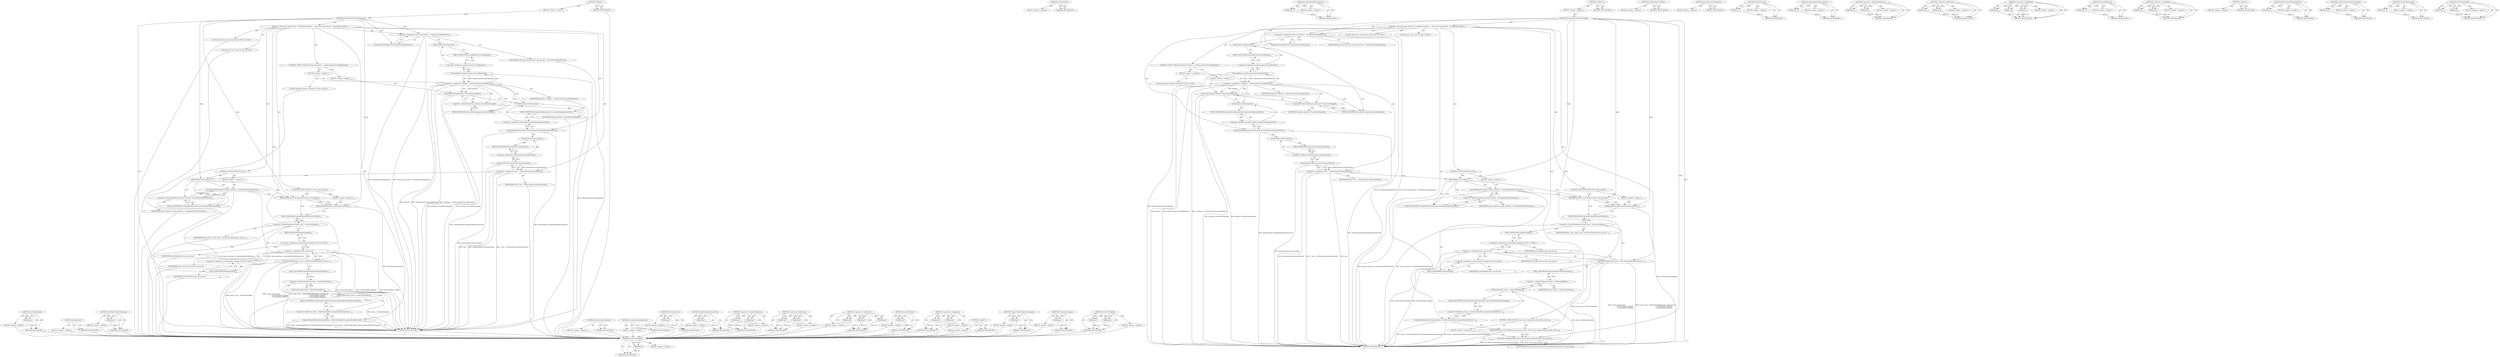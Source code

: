 digraph "SetCaretVisibility" {
vulnerable_154 [label=<(METHOD,GetEventHandler)>];
vulnerable_155 [label=<(PARAM,p1)>];
vulnerable_156 [label=<(BLOCK,&lt;empty&gt;,&lt;empty&gt;)>];
vulnerable_157 [label=<(METHOD_RETURN,ANY)>];
vulnerable_112 [label=<(METHOD,GetDocument)>];
vulnerable_113 [label=<(BLOCK,&lt;empty&gt;,&lt;empty&gt;)>];
vulnerable_114 [label=<(METHOD_RETURN,ANY)>];
vulnerable_132 [label=<(METHOD,InvalidatePaintForSelection)>];
vulnerable_133 [label=<(PARAM,p1)>];
vulnerable_134 [label=<(BLOCK,&lt;empty&gt;,&lt;empty&gt;)>];
vulnerable_135 [label=<(METHOD_RETURN,ANY)>];
vulnerable_6 [label=<(METHOD,&lt;global&gt;)<SUB>1</SUB>>];
vulnerable_7 [label=<(BLOCK,&lt;empty&gt;,&lt;empty&gt;)<SUB>1</SUB>>];
vulnerable_8 [label=<(METHOD,FocusedOrActiveStateChanged)<SUB>1</SUB>>];
vulnerable_9 [label=<(BLOCK,{
  bool active_and_focused = FrameIsFocusedAnd...,{
  bool active_and_focused = FrameIsFocusedAnd...)<SUB>1</SUB>>];
vulnerable_10 [label="<(LOCAL,bool active_and_focused: bool)<SUB>2</SUB>>"];
vulnerable_11 [label=<(&lt;operator&gt;.assignment,active_and_focused = FrameIsFocusedAndActive())<SUB>2</SUB>>];
vulnerable_12 [label=<(IDENTIFIER,active_and_focused,active_and_focused = FrameIsFocusedAndActive())<SUB>2</SUB>>];
vulnerable_13 [label=<(FrameIsFocusedAndActive,FrameIsFocusedAndActive())<SUB>2</SUB>>];
vulnerable_14 [label=<(CONTROL_STRUCTURE,IF,if (Element* element = GetDocument().FocusedElement()))<SUB>4</SUB>>];
vulnerable_15 [label=<(BLOCK,&lt;empty&gt;,&lt;empty&gt;)<SUB>4</SUB>>];
vulnerable_16 [label="<(LOCAL,Element* element: Element*)<SUB>4</SUB>>"];
vulnerable_17 [label=<(&lt;operator&gt;.assignment,* element = GetDocument().FocusedElement())<SUB>4</SUB>>];
vulnerable_18 [label=<(IDENTIFIER,element,* element = GetDocument().FocusedElement())<SUB>4</SUB>>];
vulnerable_19 [label=<(FocusedElement,GetDocument().FocusedElement())<SUB>4</SUB>>];
vulnerable_20 [label=<(&lt;operator&gt;.fieldAccess,GetDocument().FocusedElement)<SUB>4</SUB>>];
vulnerable_21 [label=<(GetDocument,GetDocument())<SUB>4</SUB>>];
vulnerable_22 [label=<(FIELD_IDENTIFIER,FocusedElement,FocusedElement)<SUB>4</SUB>>];
vulnerable_23 [label=<(BLOCK,&lt;empty&gt;,&lt;empty&gt;)<SUB>5</SUB>>];
vulnerable_24 [label=<(FocusStateChanged,element-&gt;FocusStateChanged())<SUB>5</SUB>>];
vulnerable_25 [label=<(&lt;operator&gt;.indirectFieldAccess,element-&gt;FocusStateChanged)<SUB>5</SUB>>];
vulnerable_26 [label=<(IDENTIFIER,element,element-&gt;FocusStateChanged())<SUB>5</SUB>>];
vulnerable_27 [label=<(FIELD_IDENTIFIER,FocusStateChanged,FocusStateChanged)<SUB>5</SUB>>];
vulnerable_28 [label=<(UpdateStyleAndLayoutTree,GetDocument().UpdateStyleAndLayoutTree())<SUB>7</SUB>>];
vulnerable_29 [label=<(&lt;operator&gt;.fieldAccess,GetDocument().UpdateStyleAndLayoutTree)<SUB>7</SUB>>];
vulnerable_30 [label=<(GetDocument,GetDocument())<SUB>7</SUB>>];
vulnerable_31 [label=<(FIELD_IDENTIFIER,UpdateStyleAndLayoutTree,UpdateStyleAndLayoutTree)<SUB>7</SUB>>];
vulnerable_32 [label="<(LOCAL,auto* view: auto*)<SUB>9</SUB>>"];
vulnerable_33 [label=<(&lt;operator&gt;.assignment,* view = GetDocument().GetLayoutView())<SUB>9</SUB>>];
vulnerable_34 [label=<(IDENTIFIER,view,* view = GetDocument().GetLayoutView())<SUB>9</SUB>>];
vulnerable_35 [label=<(GetLayoutView,GetDocument().GetLayoutView())<SUB>9</SUB>>];
vulnerable_36 [label=<(&lt;operator&gt;.fieldAccess,GetDocument().GetLayoutView)<SUB>9</SUB>>];
vulnerable_37 [label=<(GetDocument,GetDocument())<SUB>9</SUB>>];
vulnerable_38 [label=<(FIELD_IDENTIFIER,GetLayoutView,GetLayoutView)<SUB>9</SUB>>];
vulnerable_39 [label=<(CONTROL_STRUCTURE,IF,if (view))<SUB>10</SUB>>];
vulnerable_40 [label=<(IDENTIFIER,view,if (view))<SUB>10</SUB>>];
vulnerable_41 [label=<(BLOCK,&lt;empty&gt;,&lt;empty&gt;)<SUB>11</SUB>>];
vulnerable_42 [label=<(InvalidatePaintForSelection,layout_selection_-&gt;InvalidatePaintForSelection())<SUB>11</SUB>>];
vulnerable_43 [label=<(&lt;operator&gt;.indirectFieldAccess,layout_selection_-&gt;InvalidatePaintForSelection)<SUB>11</SUB>>];
vulnerable_44 [label=<(IDENTIFIER,layout_selection_,layout_selection_-&gt;InvalidatePaintForSelection())<SUB>11</SUB>>];
vulnerable_45 [label=<(FIELD_IDENTIFIER,InvalidatePaintForSelection,InvalidatePaintForSelection)<SUB>11</SUB>>];
vulnerable_46 [label=<(CONTROL_STRUCTURE,IF,if (active_and_focused))<SUB>13</SUB>>];
vulnerable_47 [label=<(IDENTIFIER,active_and_focused,if (active_and_focused))<SUB>13</SUB>>];
vulnerable_48 [label=<(BLOCK,&lt;empty&gt;,&lt;empty&gt;)<SUB>14</SUB>>];
vulnerable_49 [label=<(SetSelectionFromNone,SetSelectionFromNone())<SUB>14</SUB>>];
vulnerable_50 [label=<(SetCaretVisibility,frame_caret_-&gt;SetCaretVisibility(active_and_foc...)<SUB>15</SUB>>];
vulnerable_51 [label=<(&lt;operator&gt;.indirectFieldAccess,frame_caret_-&gt;SetCaretVisibility)<SUB>15</SUB>>];
vulnerable_52 [label=<(IDENTIFIER,frame_caret_,frame_caret_-&gt;SetCaretVisibility(active_and_foc...)<SUB>15</SUB>>];
vulnerable_53 [label=<(FIELD_IDENTIFIER,SetCaretVisibility,SetCaretVisibility)<SUB>15</SUB>>];
vulnerable_54 [label=<(&lt;operator&gt;.conditional,active_and_focused
                            ...)<SUB>15</SUB>>];
vulnerable_55 [label=<(IDENTIFIER,active_and_focused,active_and_focused
                            ...)<SUB>15</SUB>>];
vulnerable_56 [label="<(&lt;operator&gt;.fieldAccess,CaretVisibility::kVisible)<SUB>16</SUB>>"];
vulnerable_57 [label=<(IDENTIFIER,CaretVisibility,active_and_focused
                            ...)<SUB>16</SUB>>];
vulnerable_58 [label=<(FIELD_IDENTIFIER,kVisible,kVisible)<SUB>16</SUB>>];
vulnerable_59 [label="<(&lt;operator&gt;.fieldAccess,CaretVisibility::kHidden)<SUB>17</SUB>>"];
vulnerable_60 [label=<(IDENTIFIER,CaretVisibility,active_and_focused
                            ...)<SUB>17</SUB>>];
vulnerable_61 [label=<(FIELD_IDENTIFIER,kHidden,kHidden)<SUB>17</SUB>>];
vulnerable_62 [label=<(CapsLockStateMayHaveChanged,frame_-&gt;GetEventHandler().CapsLockStateMayHaveC...)<SUB>19</SUB>>];
vulnerable_63 [label=<(&lt;operator&gt;.fieldAccess,frame_-&gt;GetEventHandler().CapsLockStateMayHaveC...)<SUB>19</SUB>>];
vulnerable_64 [label=<(GetEventHandler,frame_-&gt;GetEventHandler())<SUB>19</SUB>>];
vulnerable_65 [label=<(&lt;operator&gt;.indirectFieldAccess,frame_-&gt;GetEventHandler)<SUB>19</SUB>>];
vulnerable_66 [label=<(IDENTIFIER,frame_,frame_-&gt;GetEventHandler())<SUB>19</SUB>>];
vulnerable_67 [label=<(FIELD_IDENTIFIER,GetEventHandler,GetEventHandler)<SUB>19</SUB>>];
vulnerable_68 [label=<(FIELD_IDENTIFIER,CapsLockStateMayHaveChanged,CapsLockStateMayHaveChanged)<SUB>19</SUB>>];
vulnerable_69 [label=<(CONTROL_STRUCTURE,IF,if (use_secure_keyboard_entry_when_active_))<SUB>20</SUB>>];
vulnerable_70 [label=<(IDENTIFIER,use_secure_keyboard_entry_when_active_,if (use_secure_keyboard_entry_when_active_))<SUB>20</SUB>>];
vulnerable_71 [label=<(BLOCK,&lt;empty&gt;,&lt;empty&gt;)<SUB>21</SUB>>];
vulnerable_72 [label=<(SetUseSecureKeyboardEntry,SetUseSecureKeyboardEntry(active_and_focused))<SUB>21</SUB>>];
vulnerable_73 [label=<(IDENTIFIER,active_and_focused,SetUseSecureKeyboardEntry(active_and_focused))<SUB>21</SUB>>];
vulnerable_74 [label=<(METHOD_RETURN,void)<SUB>1</SUB>>];
vulnerable_76 [label=<(METHOD_RETURN,ANY)<SUB>1</SUB>>];
vulnerable_136 [label=<(METHOD,SetSelectionFromNone)>];
vulnerable_137 [label=<(BLOCK,&lt;empty&gt;,&lt;empty&gt;)>];
vulnerable_138 [label=<(METHOD_RETURN,ANY)>];
vulnerable_100 [label=<(METHOD,FrameIsFocusedAndActive)>];
vulnerable_101 [label=<(BLOCK,&lt;empty&gt;,&lt;empty&gt;)>];
vulnerable_102 [label=<(METHOD_RETURN,ANY)>];
vulnerable_128 [label=<(METHOD,GetLayoutView)>];
vulnerable_129 [label=<(PARAM,p1)>];
vulnerable_130 [label=<(BLOCK,&lt;empty&gt;,&lt;empty&gt;)>];
vulnerable_131 [label=<(METHOD_RETURN,ANY)>];
vulnerable_124 [label=<(METHOD,UpdateStyleAndLayoutTree)>];
vulnerable_125 [label=<(PARAM,p1)>];
vulnerable_126 [label=<(BLOCK,&lt;empty&gt;,&lt;empty&gt;)>];
vulnerable_127 [label=<(METHOD_RETURN,ANY)>];
vulnerable_119 [label=<(METHOD,&lt;operator&gt;.indirectFieldAccess)>];
vulnerable_120 [label=<(PARAM,p1)>];
vulnerable_121 [label=<(PARAM,p2)>];
vulnerable_122 [label=<(BLOCK,&lt;empty&gt;,&lt;empty&gt;)>];
vulnerable_123 [label=<(METHOD_RETURN,ANY)>];
vulnerable_107 [label=<(METHOD,&lt;operator&gt;.fieldAccess)>];
vulnerable_108 [label=<(PARAM,p1)>];
vulnerable_109 [label=<(PARAM,p2)>];
vulnerable_110 [label=<(BLOCK,&lt;empty&gt;,&lt;empty&gt;)>];
vulnerable_111 [label=<(METHOD_RETURN,ANY)>];
vulnerable_144 [label=<(METHOD,&lt;operator&gt;.conditional)>];
vulnerable_145 [label=<(PARAM,p1)>];
vulnerable_146 [label=<(PARAM,p2)>];
vulnerable_147 [label=<(PARAM,p3)>];
vulnerable_148 [label=<(BLOCK,&lt;empty&gt;,&lt;empty&gt;)>];
vulnerable_149 [label=<(METHOD_RETURN,ANY)>];
vulnerable_103 [label=<(METHOD,FocusedElement)>];
vulnerable_104 [label=<(PARAM,p1)>];
vulnerable_105 [label=<(BLOCK,&lt;empty&gt;,&lt;empty&gt;)>];
vulnerable_106 [label=<(METHOD_RETURN,ANY)>];
vulnerable_95 [label=<(METHOD,&lt;operator&gt;.assignment)>];
vulnerable_96 [label=<(PARAM,p1)>];
vulnerable_97 [label=<(PARAM,p2)>];
vulnerable_98 [label=<(BLOCK,&lt;empty&gt;,&lt;empty&gt;)>];
vulnerable_99 [label=<(METHOD_RETURN,ANY)>];
vulnerable_89 [label=<(METHOD,&lt;global&gt;)<SUB>1</SUB>>];
vulnerable_90 [label=<(BLOCK,&lt;empty&gt;,&lt;empty&gt;)>];
vulnerable_91 [label=<(METHOD_RETURN,ANY)>];
vulnerable_158 [label=<(METHOD,SetUseSecureKeyboardEntry)>];
vulnerable_159 [label=<(PARAM,p1)>];
vulnerable_160 [label=<(BLOCK,&lt;empty&gt;,&lt;empty&gt;)>];
vulnerable_161 [label=<(METHOD_RETURN,ANY)>];
vulnerable_150 [label=<(METHOD,CapsLockStateMayHaveChanged)>];
vulnerable_151 [label=<(PARAM,p1)>];
vulnerable_152 [label=<(BLOCK,&lt;empty&gt;,&lt;empty&gt;)>];
vulnerable_153 [label=<(METHOD_RETURN,ANY)>];
vulnerable_115 [label=<(METHOD,FocusStateChanged)>];
vulnerable_116 [label=<(PARAM,p1)>];
vulnerable_117 [label=<(BLOCK,&lt;empty&gt;,&lt;empty&gt;)>];
vulnerable_118 [label=<(METHOD_RETURN,ANY)>];
vulnerable_139 [label=<(METHOD,SetCaretVisibility)>];
vulnerable_140 [label=<(PARAM,p1)>];
vulnerable_141 [label=<(PARAM,p2)>];
vulnerable_142 [label=<(BLOCK,&lt;empty&gt;,&lt;empty&gt;)>];
vulnerable_143 [label=<(METHOD_RETURN,ANY)>];
fixed_149 [label=<(METHOD,GetEventHandler)>];
fixed_150 [label=<(PARAM,p1)>];
fixed_151 [label=<(BLOCK,&lt;empty&gt;,&lt;empty&gt;)>];
fixed_152 [label=<(METHOD_RETURN,ANY)>];
fixed_107 [label=<(METHOD,GetDocument)>];
fixed_108 [label=<(BLOCK,&lt;empty&gt;,&lt;empty&gt;)>];
fixed_109 [label=<(METHOD_RETURN,ANY)>];
fixed_127 [label=<(METHOD,InvalidatePaintForSelection)>];
fixed_128 [label=<(PARAM,p1)>];
fixed_129 [label=<(BLOCK,&lt;empty&gt;,&lt;empty&gt;)>];
fixed_130 [label=<(METHOD_RETURN,ANY)>];
fixed_6 [label=<(METHOD,&lt;global&gt;)<SUB>1</SUB>>];
fixed_7 [label=<(BLOCK,&lt;empty&gt;,&lt;empty&gt;)<SUB>1</SUB>>];
fixed_8 [label=<(METHOD,FocusedOrActiveStateChanged)<SUB>1</SUB>>];
fixed_9 [label=<(BLOCK,{
  bool active_and_focused = FrameIsFocusedAnd...,{
  bool active_and_focused = FrameIsFocusedAnd...)<SUB>1</SUB>>];
fixed_10 [label="<(LOCAL,bool active_and_focused: bool)<SUB>2</SUB>>"];
fixed_11 [label=<(&lt;operator&gt;.assignment,active_and_focused = FrameIsFocusedAndActive())<SUB>2</SUB>>];
fixed_12 [label=<(IDENTIFIER,active_and_focused,active_and_focused = FrameIsFocusedAndActive())<SUB>2</SUB>>];
fixed_13 [label=<(FrameIsFocusedAndActive,FrameIsFocusedAndActive())<SUB>2</SUB>>];
fixed_14 [label=<(CONTROL_STRUCTURE,IF,if (Element* element = GetDocument().FocusedElement()))<SUB>4</SUB>>];
fixed_15 [label=<(BLOCK,&lt;empty&gt;,&lt;empty&gt;)<SUB>4</SUB>>];
fixed_16 [label="<(LOCAL,Element* element: Element*)<SUB>4</SUB>>"];
fixed_17 [label=<(&lt;operator&gt;.assignment,* element = GetDocument().FocusedElement())<SUB>4</SUB>>];
fixed_18 [label=<(IDENTIFIER,element,* element = GetDocument().FocusedElement())<SUB>4</SUB>>];
fixed_19 [label=<(FocusedElement,GetDocument().FocusedElement())<SUB>4</SUB>>];
fixed_20 [label=<(&lt;operator&gt;.fieldAccess,GetDocument().FocusedElement)<SUB>4</SUB>>];
fixed_21 [label=<(GetDocument,GetDocument())<SUB>4</SUB>>];
fixed_22 [label=<(FIELD_IDENTIFIER,FocusedElement,FocusedElement)<SUB>4</SUB>>];
fixed_23 [label=<(BLOCK,&lt;empty&gt;,&lt;empty&gt;)<SUB>5</SUB>>];
fixed_24 [label=<(FocusStateChanged,element-&gt;FocusStateChanged())<SUB>5</SUB>>];
fixed_25 [label=<(&lt;operator&gt;.indirectFieldAccess,element-&gt;FocusStateChanged)<SUB>5</SUB>>];
fixed_26 [label=<(IDENTIFIER,element,element-&gt;FocusStateChanged())<SUB>5</SUB>>];
fixed_27 [label=<(FIELD_IDENTIFIER,FocusStateChanged,FocusStateChanged)<SUB>5</SUB>>];
fixed_28 [label=<(UpdateStyleAndLayoutTree,GetDocument().UpdateStyleAndLayoutTree())<SUB>7</SUB>>];
fixed_29 [label=<(&lt;operator&gt;.fieldAccess,GetDocument().UpdateStyleAndLayoutTree)<SUB>7</SUB>>];
fixed_30 [label=<(GetDocument,GetDocument())<SUB>7</SUB>>];
fixed_31 [label=<(FIELD_IDENTIFIER,UpdateStyleAndLayoutTree,UpdateStyleAndLayoutTree)<SUB>7</SUB>>];
fixed_32 [label="<(LOCAL,auto* view: auto*)<SUB>9</SUB>>"];
fixed_33 [label=<(&lt;operator&gt;.assignment,* view = GetDocument().GetLayoutView())<SUB>9</SUB>>];
fixed_34 [label=<(IDENTIFIER,view,* view = GetDocument().GetLayoutView())<SUB>9</SUB>>];
fixed_35 [label=<(GetLayoutView,GetDocument().GetLayoutView())<SUB>9</SUB>>];
fixed_36 [label=<(&lt;operator&gt;.fieldAccess,GetDocument().GetLayoutView)<SUB>9</SUB>>];
fixed_37 [label=<(GetDocument,GetDocument())<SUB>9</SUB>>];
fixed_38 [label=<(FIELD_IDENTIFIER,GetLayoutView,GetLayoutView)<SUB>9</SUB>>];
fixed_39 [label=<(CONTROL_STRUCTURE,IF,if (view))<SUB>10</SUB>>];
fixed_40 [label=<(IDENTIFIER,view,if (view))<SUB>10</SUB>>];
fixed_41 [label=<(BLOCK,&lt;empty&gt;,&lt;empty&gt;)<SUB>11</SUB>>];
fixed_42 [label=<(InvalidatePaintForSelection,layout_selection_-&gt;InvalidatePaintForSelection())<SUB>11</SUB>>];
fixed_43 [label=<(&lt;operator&gt;.indirectFieldAccess,layout_selection_-&gt;InvalidatePaintForSelection)<SUB>11</SUB>>];
fixed_44 [label=<(IDENTIFIER,layout_selection_,layout_selection_-&gt;InvalidatePaintForSelection())<SUB>11</SUB>>];
fixed_45 [label=<(FIELD_IDENTIFIER,InvalidatePaintForSelection,InvalidatePaintForSelection)<SUB>11</SUB>>];
fixed_46 [label=<(CONTROL_STRUCTURE,IF,if (active_and_focused))<SUB>13</SUB>>];
fixed_47 [label=<(IDENTIFIER,active_and_focused,if (active_and_focused))<SUB>13</SUB>>];
fixed_48 [label=<(BLOCK,&lt;empty&gt;,&lt;empty&gt;)<SUB>14</SUB>>];
fixed_49 [label=<(SetSelectionFromNone,SetSelectionFromNone())<SUB>14</SUB>>];
fixed_50 [label=<(SetCaretVisibility,frame_caret_-&gt;SetCaretVisibility(active_and_foc...)<SUB>15</SUB>>];
fixed_51 [label=<(&lt;operator&gt;.indirectFieldAccess,frame_caret_-&gt;SetCaretVisibility)<SUB>15</SUB>>];
fixed_52 [label=<(IDENTIFIER,frame_caret_,frame_caret_-&gt;SetCaretVisibility(active_and_foc...)<SUB>15</SUB>>];
fixed_53 [label=<(FIELD_IDENTIFIER,SetCaretVisibility,SetCaretVisibility)<SUB>15</SUB>>];
fixed_54 [label=<(&lt;operator&gt;.conditional,active_and_focused
                            ...)<SUB>15</SUB>>];
fixed_55 [label=<(IDENTIFIER,active_and_focused,active_and_focused
                            ...)<SUB>15</SUB>>];
fixed_56 [label="<(&lt;operator&gt;.fieldAccess,CaretVisibility::kVisible)<SUB>16</SUB>>"];
fixed_57 [label=<(IDENTIFIER,CaretVisibility,active_and_focused
                            ...)<SUB>16</SUB>>];
fixed_58 [label=<(FIELD_IDENTIFIER,kVisible,kVisible)<SUB>16</SUB>>];
fixed_59 [label="<(&lt;operator&gt;.fieldAccess,CaretVisibility::kHidden)<SUB>17</SUB>>"];
fixed_60 [label=<(IDENTIFIER,CaretVisibility,active_and_focused
                            ...)<SUB>17</SUB>>];
fixed_61 [label=<(FIELD_IDENTIFIER,kHidden,kHidden)<SUB>17</SUB>>];
fixed_62 [label=<(CapsLockStateMayHaveChanged,frame_-&gt;GetEventHandler().CapsLockStateMayHaveC...)<SUB>19</SUB>>];
fixed_63 [label=<(&lt;operator&gt;.fieldAccess,frame_-&gt;GetEventHandler().CapsLockStateMayHaveC...)<SUB>19</SUB>>];
fixed_64 [label=<(GetEventHandler,frame_-&gt;GetEventHandler())<SUB>19</SUB>>];
fixed_65 [label=<(&lt;operator&gt;.indirectFieldAccess,frame_-&gt;GetEventHandler)<SUB>19</SUB>>];
fixed_66 [label=<(IDENTIFIER,frame_,frame_-&gt;GetEventHandler())<SUB>19</SUB>>];
fixed_67 [label=<(FIELD_IDENTIFIER,GetEventHandler,GetEventHandler)<SUB>19</SUB>>];
fixed_68 [label=<(FIELD_IDENTIFIER,CapsLockStateMayHaveChanged,CapsLockStateMayHaveChanged)<SUB>19</SUB>>];
fixed_69 [label=<(METHOD_RETURN,void)<SUB>1</SUB>>];
fixed_71 [label=<(METHOD_RETURN,ANY)<SUB>1</SUB>>];
fixed_131 [label=<(METHOD,SetSelectionFromNone)>];
fixed_132 [label=<(BLOCK,&lt;empty&gt;,&lt;empty&gt;)>];
fixed_133 [label=<(METHOD_RETURN,ANY)>];
fixed_95 [label=<(METHOD,FrameIsFocusedAndActive)>];
fixed_96 [label=<(BLOCK,&lt;empty&gt;,&lt;empty&gt;)>];
fixed_97 [label=<(METHOD_RETURN,ANY)>];
fixed_123 [label=<(METHOD,GetLayoutView)>];
fixed_124 [label=<(PARAM,p1)>];
fixed_125 [label=<(BLOCK,&lt;empty&gt;,&lt;empty&gt;)>];
fixed_126 [label=<(METHOD_RETURN,ANY)>];
fixed_119 [label=<(METHOD,UpdateStyleAndLayoutTree)>];
fixed_120 [label=<(PARAM,p1)>];
fixed_121 [label=<(BLOCK,&lt;empty&gt;,&lt;empty&gt;)>];
fixed_122 [label=<(METHOD_RETURN,ANY)>];
fixed_114 [label=<(METHOD,&lt;operator&gt;.indirectFieldAccess)>];
fixed_115 [label=<(PARAM,p1)>];
fixed_116 [label=<(PARAM,p2)>];
fixed_117 [label=<(BLOCK,&lt;empty&gt;,&lt;empty&gt;)>];
fixed_118 [label=<(METHOD_RETURN,ANY)>];
fixed_102 [label=<(METHOD,&lt;operator&gt;.fieldAccess)>];
fixed_103 [label=<(PARAM,p1)>];
fixed_104 [label=<(PARAM,p2)>];
fixed_105 [label=<(BLOCK,&lt;empty&gt;,&lt;empty&gt;)>];
fixed_106 [label=<(METHOD_RETURN,ANY)>];
fixed_139 [label=<(METHOD,&lt;operator&gt;.conditional)>];
fixed_140 [label=<(PARAM,p1)>];
fixed_141 [label=<(PARAM,p2)>];
fixed_142 [label=<(PARAM,p3)>];
fixed_143 [label=<(BLOCK,&lt;empty&gt;,&lt;empty&gt;)>];
fixed_144 [label=<(METHOD_RETURN,ANY)>];
fixed_98 [label=<(METHOD,FocusedElement)>];
fixed_99 [label=<(PARAM,p1)>];
fixed_100 [label=<(BLOCK,&lt;empty&gt;,&lt;empty&gt;)>];
fixed_101 [label=<(METHOD_RETURN,ANY)>];
fixed_90 [label=<(METHOD,&lt;operator&gt;.assignment)>];
fixed_91 [label=<(PARAM,p1)>];
fixed_92 [label=<(PARAM,p2)>];
fixed_93 [label=<(BLOCK,&lt;empty&gt;,&lt;empty&gt;)>];
fixed_94 [label=<(METHOD_RETURN,ANY)>];
fixed_84 [label=<(METHOD,&lt;global&gt;)<SUB>1</SUB>>];
fixed_85 [label=<(BLOCK,&lt;empty&gt;,&lt;empty&gt;)>];
fixed_86 [label=<(METHOD_RETURN,ANY)>];
fixed_145 [label=<(METHOD,CapsLockStateMayHaveChanged)>];
fixed_146 [label=<(PARAM,p1)>];
fixed_147 [label=<(BLOCK,&lt;empty&gt;,&lt;empty&gt;)>];
fixed_148 [label=<(METHOD_RETURN,ANY)>];
fixed_110 [label=<(METHOD,FocusStateChanged)>];
fixed_111 [label=<(PARAM,p1)>];
fixed_112 [label=<(BLOCK,&lt;empty&gt;,&lt;empty&gt;)>];
fixed_113 [label=<(METHOD_RETURN,ANY)>];
fixed_134 [label=<(METHOD,SetCaretVisibility)>];
fixed_135 [label=<(PARAM,p1)>];
fixed_136 [label=<(PARAM,p2)>];
fixed_137 [label=<(BLOCK,&lt;empty&gt;,&lt;empty&gt;)>];
fixed_138 [label=<(METHOD_RETURN,ANY)>];
vulnerable_154 -> vulnerable_155  [key=0, label="AST: "];
vulnerable_154 -> vulnerable_155  [key=1, label="DDG: "];
vulnerable_154 -> vulnerable_156  [key=0, label="AST: "];
vulnerable_154 -> vulnerable_157  [key=0, label="AST: "];
vulnerable_154 -> vulnerable_157  [key=1, label="CFG: "];
vulnerable_155 -> vulnerable_157  [key=0, label="DDG: p1"];
vulnerable_112 -> vulnerable_113  [key=0, label="AST: "];
vulnerable_112 -> vulnerable_114  [key=0, label="AST: "];
vulnerable_112 -> vulnerable_114  [key=1, label="CFG: "];
vulnerable_132 -> vulnerable_133  [key=0, label="AST: "];
vulnerable_132 -> vulnerable_133  [key=1, label="DDG: "];
vulnerable_132 -> vulnerable_134  [key=0, label="AST: "];
vulnerable_132 -> vulnerable_135  [key=0, label="AST: "];
vulnerable_132 -> vulnerable_135  [key=1, label="CFG: "];
vulnerable_133 -> vulnerable_135  [key=0, label="DDG: p1"];
vulnerable_6 -> vulnerable_7  [key=0, label="AST: "];
vulnerable_6 -> vulnerable_76  [key=0, label="AST: "];
vulnerable_6 -> vulnerable_76  [key=1, label="CFG: "];
vulnerable_7 -> vulnerable_8  [key=0, label="AST: "];
vulnerable_8 -> vulnerable_9  [key=0, label="AST: "];
vulnerable_8 -> vulnerable_74  [key=0, label="AST: "];
vulnerable_8 -> vulnerable_13  [key=0, label="CFG: "];
vulnerable_8 -> vulnerable_11  [key=0, label="DDG: "];
vulnerable_8 -> vulnerable_40  [key=0, label="DDG: "];
vulnerable_8 -> vulnerable_47  [key=0, label="DDG: "];
vulnerable_8 -> vulnerable_70  [key=0, label="DDG: "];
vulnerable_8 -> vulnerable_49  [key=0, label="DDG: "];
vulnerable_8 -> vulnerable_72  [key=0, label="DDG: "];
vulnerable_9 -> vulnerable_10  [key=0, label="AST: "];
vulnerable_9 -> vulnerable_11  [key=0, label="AST: "];
vulnerable_9 -> vulnerable_14  [key=0, label="AST: "];
vulnerable_9 -> vulnerable_28  [key=0, label="AST: "];
vulnerable_9 -> vulnerable_32  [key=0, label="AST: "];
vulnerable_9 -> vulnerable_33  [key=0, label="AST: "];
vulnerable_9 -> vulnerable_39  [key=0, label="AST: "];
vulnerable_9 -> vulnerable_46  [key=0, label="AST: "];
vulnerable_9 -> vulnerable_50  [key=0, label="AST: "];
vulnerable_9 -> vulnerable_62  [key=0, label="AST: "];
vulnerable_9 -> vulnerable_69  [key=0, label="AST: "];
vulnerable_11 -> vulnerable_12  [key=0, label="AST: "];
vulnerable_11 -> vulnerable_13  [key=0, label="AST: "];
vulnerable_11 -> vulnerable_21  [key=0, label="CFG: "];
vulnerable_11 -> vulnerable_74  [key=0, label="DDG: FrameIsFocusedAndActive()"];
vulnerable_11 -> vulnerable_74  [key=1, label="DDG: active_and_focused = FrameIsFocusedAndActive()"];
vulnerable_13 -> vulnerable_11  [key=0, label="CFG: "];
vulnerable_14 -> vulnerable_15  [key=0, label="AST: "];
vulnerable_14 -> vulnerable_23  [key=0, label="AST: "];
vulnerable_15 -> vulnerable_16  [key=0, label="AST: "];
vulnerable_15 -> vulnerable_17  [key=0, label="AST: "];
vulnerable_17 -> vulnerable_18  [key=0, label="AST: "];
vulnerable_17 -> vulnerable_19  [key=0, label="AST: "];
vulnerable_17 -> vulnerable_30  [key=0, label="CFG: "];
vulnerable_17 -> vulnerable_27  [key=0, label="CFG: "];
vulnerable_17 -> vulnerable_27  [key=1, label="CDG: "];
vulnerable_17 -> vulnerable_74  [key=0, label="DDG: element"];
vulnerable_17 -> vulnerable_74  [key=1, label="DDG: GetDocument().FocusedElement()"];
vulnerable_17 -> vulnerable_74  [key=2, label="DDG: * element = GetDocument().FocusedElement()"];
vulnerable_17 -> vulnerable_24  [key=0, label="DDG: element"];
vulnerable_17 -> vulnerable_24  [key=1, label="CDG: "];
vulnerable_17 -> vulnerable_25  [key=0, label="CDG: "];
vulnerable_19 -> vulnerable_20  [key=0, label="AST: "];
vulnerable_19 -> vulnerable_17  [key=0, label="CFG: "];
vulnerable_19 -> vulnerable_17  [key=1, label="DDG: GetDocument().FocusedElement"];
vulnerable_19 -> vulnerable_74  [key=0, label="DDG: GetDocument().FocusedElement"];
vulnerable_20 -> vulnerable_21  [key=0, label="AST: "];
vulnerable_20 -> vulnerable_22  [key=0, label="AST: "];
vulnerable_20 -> vulnerable_19  [key=0, label="CFG: "];
vulnerable_21 -> vulnerable_22  [key=0, label="CFG: "];
vulnerable_22 -> vulnerable_20  [key=0, label="CFG: "];
vulnerable_23 -> vulnerable_24  [key=0, label="AST: "];
vulnerable_24 -> vulnerable_25  [key=0, label="AST: "];
vulnerable_24 -> vulnerable_30  [key=0, label="CFG: "];
vulnerable_24 -> vulnerable_74  [key=0, label="DDG: element-&gt;FocusStateChanged"];
vulnerable_24 -> vulnerable_74  [key=1, label="DDG: element-&gt;FocusStateChanged()"];
vulnerable_25 -> vulnerable_26  [key=0, label="AST: "];
vulnerable_25 -> vulnerable_27  [key=0, label="AST: "];
vulnerable_25 -> vulnerable_24  [key=0, label="CFG: "];
vulnerable_27 -> vulnerable_25  [key=0, label="CFG: "];
vulnerable_28 -> vulnerable_29  [key=0, label="AST: "];
vulnerable_28 -> vulnerable_37  [key=0, label="CFG: "];
vulnerable_28 -> vulnerable_74  [key=0, label="DDG: GetDocument().UpdateStyleAndLayoutTree"];
vulnerable_28 -> vulnerable_74  [key=1, label="DDG: GetDocument().UpdateStyleAndLayoutTree()"];
vulnerable_29 -> vulnerable_30  [key=0, label="AST: "];
vulnerable_29 -> vulnerable_31  [key=0, label="AST: "];
vulnerable_29 -> vulnerable_28  [key=0, label="CFG: "];
vulnerable_30 -> vulnerable_31  [key=0, label="CFG: "];
vulnerable_31 -> vulnerable_29  [key=0, label="CFG: "];
vulnerable_33 -> vulnerable_34  [key=0, label="AST: "];
vulnerable_33 -> vulnerable_35  [key=0, label="AST: "];
vulnerable_33 -> vulnerable_40  [key=0, label="CFG: "];
vulnerable_33 -> vulnerable_74  [key=0, label="DDG: view"];
vulnerable_33 -> vulnerable_74  [key=1, label="DDG: GetDocument().GetLayoutView()"];
vulnerable_33 -> vulnerable_74  [key=2, label="DDG: * view = GetDocument().GetLayoutView()"];
vulnerable_35 -> vulnerable_36  [key=0, label="AST: "];
vulnerable_35 -> vulnerable_33  [key=0, label="CFG: "];
vulnerable_35 -> vulnerable_33  [key=1, label="DDG: GetDocument().GetLayoutView"];
vulnerable_35 -> vulnerable_74  [key=0, label="DDG: GetDocument().GetLayoutView"];
vulnerable_36 -> vulnerable_37  [key=0, label="AST: "];
vulnerable_36 -> vulnerable_38  [key=0, label="AST: "];
vulnerable_36 -> vulnerable_35  [key=0, label="CFG: "];
vulnerable_37 -> vulnerable_38  [key=0, label="CFG: "];
vulnerable_38 -> vulnerable_36  [key=0, label="CFG: "];
vulnerable_39 -> vulnerable_40  [key=0, label="AST: "];
vulnerable_39 -> vulnerable_41  [key=0, label="AST: "];
vulnerable_40 -> vulnerable_47  [key=0, label="CFG: "];
vulnerable_40 -> vulnerable_45  [key=0, label="CFG: "];
vulnerable_40 -> vulnerable_45  [key=1, label="CDG: "];
vulnerable_40 -> vulnerable_42  [key=0, label="CDG: "];
vulnerable_40 -> vulnerable_43  [key=0, label="CDG: "];
vulnerable_41 -> vulnerable_42  [key=0, label="AST: "];
vulnerable_42 -> vulnerable_43  [key=0, label="AST: "];
vulnerable_42 -> vulnerable_47  [key=0, label="CFG: "];
vulnerable_42 -> vulnerable_74  [key=0, label="DDG: layout_selection_-&gt;InvalidatePaintForSelection"];
vulnerable_42 -> vulnerable_74  [key=1, label="DDG: layout_selection_-&gt;InvalidatePaintForSelection()"];
vulnerable_43 -> vulnerable_44  [key=0, label="AST: "];
vulnerable_43 -> vulnerable_45  [key=0, label="AST: "];
vulnerable_43 -> vulnerable_42  [key=0, label="CFG: "];
vulnerable_45 -> vulnerable_43  [key=0, label="CFG: "];
vulnerable_46 -> vulnerable_47  [key=0, label="AST: "];
vulnerable_46 -> vulnerable_48  [key=0, label="AST: "];
vulnerable_47 -> vulnerable_49  [key=0, label="CFG: "];
vulnerable_47 -> vulnerable_49  [key=1, label="CDG: "];
vulnerable_47 -> vulnerable_53  [key=0, label="CFG: "];
vulnerable_48 -> vulnerable_49  [key=0, label="AST: "];
vulnerable_49 -> vulnerable_53  [key=0, label="CFG: "];
vulnerable_49 -> vulnerable_74  [key=0, label="DDG: SetSelectionFromNone()"];
vulnerable_50 -> vulnerable_51  [key=0, label="AST: "];
vulnerable_50 -> vulnerable_54  [key=0, label="AST: "];
vulnerable_50 -> vulnerable_67  [key=0, label="CFG: "];
vulnerable_50 -> vulnerable_74  [key=0, label="DDG: frame_caret_-&gt;SetCaretVisibility"];
vulnerable_50 -> vulnerable_74  [key=1, label="DDG: active_and_focused
                                       ? CaretVisibility::kVisible
                                       : CaretVisibility::kHidden"];
vulnerable_50 -> vulnerable_74  [key=2, label="DDG: frame_caret_-&gt;SetCaretVisibility(active_and_focused
                                       ? CaretVisibility::kVisible
                                       : CaretVisibility::kHidden)"];
vulnerable_51 -> vulnerable_52  [key=0, label="AST: "];
vulnerable_51 -> vulnerable_53  [key=0, label="AST: "];
vulnerable_51 -> vulnerable_58  [key=0, label="CFG: "];
vulnerable_51 -> vulnerable_61  [key=0, label="CFG: "];
vulnerable_53 -> vulnerable_51  [key=0, label="CFG: "];
vulnerable_54 -> vulnerable_55  [key=0, label="AST: "];
vulnerable_54 -> vulnerable_56  [key=0, label="AST: "];
vulnerable_54 -> vulnerable_59  [key=0, label="AST: "];
vulnerable_54 -> vulnerable_50  [key=0, label="CFG: "];
vulnerable_54 -> vulnerable_74  [key=0, label="DDG: CaretVisibility::kHidden"];
vulnerable_54 -> vulnerable_74  [key=1, label="DDG: CaretVisibility::kVisible"];
vulnerable_56 -> vulnerable_57  [key=0, label="AST: "];
vulnerable_56 -> vulnerable_58  [key=0, label="AST: "];
vulnerable_56 -> vulnerable_54  [key=0, label="CFG: "];
vulnerable_58 -> vulnerable_56  [key=0, label="CFG: "];
vulnerable_59 -> vulnerable_60  [key=0, label="AST: "];
vulnerable_59 -> vulnerable_61  [key=0, label="AST: "];
vulnerable_59 -> vulnerable_54  [key=0, label="CFG: "];
vulnerable_61 -> vulnerable_59  [key=0, label="CFG: "];
vulnerable_62 -> vulnerable_63  [key=0, label="AST: "];
vulnerable_62 -> vulnerable_70  [key=0, label="CFG: "];
vulnerable_62 -> vulnerable_74  [key=0, label="DDG: frame_-&gt;GetEventHandler().CapsLockStateMayHaveChanged"];
vulnerable_62 -> vulnerable_74  [key=1, label="DDG: frame_-&gt;GetEventHandler().CapsLockStateMayHaveChanged()"];
vulnerable_63 -> vulnerable_64  [key=0, label="AST: "];
vulnerable_63 -> vulnerable_68  [key=0, label="AST: "];
vulnerable_63 -> vulnerable_62  [key=0, label="CFG: "];
vulnerable_64 -> vulnerable_65  [key=0, label="AST: "];
vulnerable_64 -> vulnerable_68  [key=0, label="CFG: "];
vulnerable_64 -> vulnerable_74  [key=0, label="DDG: frame_-&gt;GetEventHandler"];
vulnerable_65 -> vulnerable_66  [key=0, label="AST: "];
vulnerable_65 -> vulnerable_67  [key=0, label="AST: "];
vulnerable_65 -> vulnerable_64  [key=0, label="CFG: "];
vulnerable_67 -> vulnerable_65  [key=0, label="CFG: "];
vulnerable_68 -> vulnerable_63  [key=0, label="CFG: "];
vulnerable_69 -> vulnerable_70  [key=0, label="AST: "];
vulnerable_69 -> vulnerable_71  [key=0, label="AST: "];
vulnerable_70 -> vulnerable_74  [key=0, label="CFG: "];
vulnerable_70 -> vulnerable_72  [key=0, label="CFG: "];
vulnerable_70 -> vulnerable_72  [key=1, label="CDG: "];
vulnerable_71 -> vulnerable_72  [key=0, label="AST: "];
vulnerable_72 -> vulnerable_73  [key=0, label="AST: "];
vulnerable_72 -> vulnerable_74  [key=0, label="CFG: "];
vulnerable_72 -> vulnerable_74  [key=1, label="DDG: active_and_focused"];
vulnerable_72 -> vulnerable_74  [key=2, label="DDG: SetUseSecureKeyboardEntry(active_and_focused)"];
vulnerable_136 -> vulnerable_137  [key=0, label="AST: "];
vulnerable_136 -> vulnerable_138  [key=0, label="AST: "];
vulnerable_136 -> vulnerable_138  [key=1, label="CFG: "];
vulnerable_100 -> vulnerable_101  [key=0, label="AST: "];
vulnerable_100 -> vulnerable_102  [key=0, label="AST: "];
vulnerable_100 -> vulnerable_102  [key=1, label="CFG: "];
vulnerable_128 -> vulnerable_129  [key=0, label="AST: "];
vulnerable_128 -> vulnerable_129  [key=1, label="DDG: "];
vulnerable_128 -> vulnerable_130  [key=0, label="AST: "];
vulnerable_128 -> vulnerable_131  [key=0, label="AST: "];
vulnerable_128 -> vulnerable_131  [key=1, label="CFG: "];
vulnerable_129 -> vulnerable_131  [key=0, label="DDG: p1"];
vulnerable_124 -> vulnerable_125  [key=0, label="AST: "];
vulnerable_124 -> vulnerable_125  [key=1, label="DDG: "];
vulnerable_124 -> vulnerable_126  [key=0, label="AST: "];
vulnerable_124 -> vulnerable_127  [key=0, label="AST: "];
vulnerable_124 -> vulnerable_127  [key=1, label="CFG: "];
vulnerable_125 -> vulnerable_127  [key=0, label="DDG: p1"];
vulnerable_119 -> vulnerable_120  [key=0, label="AST: "];
vulnerable_119 -> vulnerable_120  [key=1, label="DDG: "];
vulnerable_119 -> vulnerable_122  [key=0, label="AST: "];
vulnerable_119 -> vulnerable_121  [key=0, label="AST: "];
vulnerable_119 -> vulnerable_121  [key=1, label="DDG: "];
vulnerable_119 -> vulnerable_123  [key=0, label="AST: "];
vulnerable_119 -> vulnerable_123  [key=1, label="CFG: "];
vulnerable_120 -> vulnerable_123  [key=0, label="DDG: p1"];
vulnerable_121 -> vulnerable_123  [key=0, label="DDG: p2"];
vulnerable_107 -> vulnerable_108  [key=0, label="AST: "];
vulnerable_107 -> vulnerable_108  [key=1, label="DDG: "];
vulnerable_107 -> vulnerable_110  [key=0, label="AST: "];
vulnerable_107 -> vulnerable_109  [key=0, label="AST: "];
vulnerable_107 -> vulnerable_109  [key=1, label="DDG: "];
vulnerable_107 -> vulnerable_111  [key=0, label="AST: "];
vulnerable_107 -> vulnerable_111  [key=1, label="CFG: "];
vulnerable_108 -> vulnerable_111  [key=0, label="DDG: p1"];
vulnerable_109 -> vulnerable_111  [key=0, label="DDG: p2"];
vulnerable_144 -> vulnerable_145  [key=0, label="AST: "];
vulnerable_144 -> vulnerable_145  [key=1, label="DDG: "];
vulnerable_144 -> vulnerable_148  [key=0, label="AST: "];
vulnerable_144 -> vulnerable_146  [key=0, label="AST: "];
vulnerable_144 -> vulnerable_146  [key=1, label="DDG: "];
vulnerable_144 -> vulnerable_149  [key=0, label="AST: "];
vulnerable_144 -> vulnerable_149  [key=1, label="CFG: "];
vulnerable_144 -> vulnerable_147  [key=0, label="AST: "];
vulnerable_144 -> vulnerable_147  [key=1, label="DDG: "];
vulnerable_145 -> vulnerable_149  [key=0, label="DDG: p1"];
vulnerable_146 -> vulnerable_149  [key=0, label="DDG: p2"];
vulnerable_147 -> vulnerable_149  [key=0, label="DDG: p3"];
vulnerable_103 -> vulnerable_104  [key=0, label="AST: "];
vulnerable_103 -> vulnerable_104  [key=1, label="DDG: "];
vulnerable_103 -> vulnerable_105  [key=0, label="AST: "];
vulnerable_103 -> vulnerable_106  [key=0, label="AST: "];
vulnerable_103 -> vulnerable_106  [key=1, label="CFG: "];
vulnerable_104 -> vulnerable_106  [key=0, label="DDG: p1"];
vulnerable_95 -> vulnerable_96  [key=0, label="AST: "];
vulnerable_95 -> vulnerable_96  [key=1, label="DDG: "];
vulnerable_95 -> vulnerable_98  [key=0, label="AST: "];
vulnerable_95 -> vulnerable_97  [key=0, label="AST: "];
vulnerable_95 -> vulnerable_97  [key=1, label="DDG: "];
vulnerable_95 -> vulnerable_99  [key=0, label="AST: "];
vulnerable_95 -> vulnerable_99  [key=1, label="CFG: "];
vulnerable_96 -> vulnerable_99  [key=0, label="DDG: p1"];
vulnerable_97 -> vulnerable_99  [key=0, label="DDG: p2"];
vulnerable_89 -> vulnerable_90  [key=0, label="AST: "];
vulnerable_89 -> vulnerable_91  [key=0, label="AST: "];
vulnerable_89 -> vulnerable_91  [key=1, label="CFG: "];
vulnerable_158 -> vulnerable_159  [key=0, label="AST: "];
vulnerable_158 -> vulnerable_159  [key=1, label="DDG: "];
vulnerable_158 -> vulnerable_160  [key=0, label="AST: "];
vulnerable_158 -> vulnerable_161  [key=0, label="AST: "];
vulnerable_158 -> vulnerable_161  [key=1, label="CFG: "];
vulnerable_159 -> vulnerable_161  [key=0, label="DDG: p1"];
vulnerable_150 -> vulnerable_151  [key=0, label="AST: "];
vulnerable_150 -> vulnerable_151  [key=1, label="DDG: "];
vulnerable_150 -> vulnerable_152  [key=0, label="AST: "];
vulnerable_150 -> vulnerable_153  [key=0, label="AST: "];
vulnerable_150 -> vulnerable_153  [key=1, label="CFG: "];
vulnerable_151 -> vulnerable_153  [key=0, label="DDG: p1"];
vulnerable_115 -> vulnerable_116  [key=0, label="AST: "];
vulnerable_115 -> vulnerable_116  [key=1, label="DDG: "];
vulnerable_115 -> vulnerable_117  [key=0, label="AST: "];
vulnerable_115 -> vulnerable_118  [key=0, label="AST: "];
vulnerable_115 -> vulnerable_118  [key=1, label="CFG: "];
vulnerable_116 -> vulnerable_118  [key=0, label="DDG: p1"];
vulnerable_139 -> vulnerable_140  [key=0, label="AST: "];
vulnerable_139 -> vulnerable_140  [key=1, label="DDG: "];
vulnerable_139 -> vulnerable_142  [key=0, label="AST: "];
vulnerable_139 -> vulnerable_141  [key=0, label="AST: "];
vulnerable_139 -> vulnerable_141  [key=1, label="DDG: "];
vulnerable_139 -> vulnerable_143  [key=0, label="AST: "];
vulnerable_139 -> vulnerable_143  [key=1, label="CFG: "];
vulnerable_140 -> vulnerable_143  [key=0, label="DDG: p1"];
vulnerable_141 -> vulnerable_143  [key=0, label="DDG: p2"];
fixed_149 -> fixed_150  [key=0, label="AST: "];
fixed_149 -> fixed_150  [key=1, label="DDG: "];
fixed_149 -> fixed_151  [key=0, label="AST: "];
fixed_149 -> fixed_152  [key=0, label="AST: "];
fixed_149 -> fixed_152  [key=1, label="CFG: "];
fixed_150 -> fixed_152  [key=0, label="DDG: p1"];
fixed_151 -> vulnerable_154  [key=0];
fixed_152 -> vulnerable_154  [key=0];
fixed_107 -> fixed_108  [key=0, label="AST: "];
fixed_107 -> fixed_109  [key=0, label="AST: "];
fixed_107 -> fixed_109  [key=1, label="CFG: "];
fixed_108 -> vulnerable_154  [key=0];
fixed_109 -> vulnerable_154  [key=0];
fixed_127 -> fixed_128  [key=0, label="AST: "];
fixed_127 -> fixed_128  [key=1, label="DDG: "];
fixed_127 -> fixed_129  [key=0, label="AST: "];
fixed_127 -> fixed_130  [key=0, label="AST: "];
fixed_127 -> fixed_130  [key=1, label="CFG: "];
fixed_128 -> fixed_130  [key=0, label="DDG: p1"];
fixed_129 -> vulnerable_154  [key=0];
fixed_130 -> vulnerable_154  [key=0];
fixed_6 -> fixed_7  [key=0, label="AST: "];
fixed_6 -> fixed_71  [key=0, label="AST: "];
fixed_6 -> fixed_71  [key=1, label="CFG: "];
fixed_7 -> fixed_8  [key=0, label="AST: "];
fixed_8 -> fixed_9  [key=0, label="AST: "];
fixed_8 -> fixed_69  [key=0, label="AST: "];
fixed_8 -> fixed_13  [key=0, label="CFG: "];
fixed_8 -> fixed_11  [key=0, label="DDG: "];
fixed_8 -> fixed_40  [key=0, label="DDG: "];
fixed_8 -> fixed_47  [key=0, label="DDG: "];
fixed_8 -> fixed_49  [key=0, label="DDG: "];
fixed_9 -> fixed_10  [key=0, label="AST: "];
fixed_9 -> fixed_11  [key=0, label="AST: "];
fixed_9 -> fixed_14  [key=0, label="AST: "];
fixed_9 -> fixed_28  [key=0, label="AST: "];
fixed_9 -> fixed_32  [key=0, label="AST: "];
fixed_9 -> fixed_33  [key=0, label="AST: "];
fixed_9 -> fixed_39  [key=0, label="AST: "];
fixed_9 -> fixed_46  [key=0, label="AST: "];
fixed_9 -> fixed_50  [key=0, label="AST: "];
fixed_9 -> fixed_62  [key=0, label="AST: "];
fixed_10 -> vulnerable_154  [key=0];
fixed_11 -> fixed_12  [key=0, label="AST: "];
fixed_11 -> fixed_13  [key=0, label="AST: "];
fixed_11 -> fixed_21  [key=0, label="CFG: "];
fixed_11 -> fixed_69  [key=0, label="DDG: FrameIsFocusedAndActive()"];
fixed_11 -> fixed_69  [key=1, label="DDG: active_and_focused = FrameIsFocusedAndActive()"];
fixed_12 -> vulnerable_154  [key=0];
fixed_13 -> fixed_11  [key=0, label="CFG: "];
fixed_14 -> fixed_15  [key=0, label="AST: "];
fixed_14 -> fixed_23  [key=0, label="AST: "];
fixed_15 -> fixed_16  [key=0, label="AST: "];
fixed_15 -> fixed_17  [key=0, label="AST: "];
fixed_16 -> vulnerable_154  [key=0];
fixed_17 -> fixed_18  [key=0, label="AST: "];
fixed_17 -> fixed_19  [key=0, label="AST: "];
fixed_17 -> fixed_30  [key=0, label="CFG: "];
fixed_17 -> fixed_27  [key=0, label="CFG: "];
fixed_17 -> fixed_27  [key=1, label="CDG: "];
fixed_17 -> fixed_69  [key=0, label="DDG: element"];
fixed_17 -> fixed_69  [key=1, label="DDG: GetDocument().FocusedElement()"];
fixed_17 -> fixed_69  [key=2, label="DDG: * element = GetDocument().FocusedElement()"];
fixed_17 -> fixed_24  [key=0, label="DDG: element"];
fixed_17 -> fixed_24  [key=1, label="CDG: "];
fixed_17 -> fixed_25  [key=0, label="CDG: "];
fixed_18 -> vulnerable_154  [key=0];
fixed_19 -> fixed_20  [key=0, label="AST: "];
fixed_19 -> fixed_17  [key=0, label="CFG: "];
fixed_19 -> fixed_17  [key=1, label="DDG: GetDocument().FocusedElement"];
fixed_19 -> fixed_69  [key=0, label="DDG: GetDocument().FocusedElement"];
fixed_20 -> fixed_21  [key=0, label="AST: "];
fixed_20 -> fixed_22  [key=0, label="AST: "];
fixed_20 -> fixed_19  [key=0, label="CFG: "];
fixed_21 -> fixed_22  [key=0, label="CFG: "];
fixed_22 -> fixed_20  [key=0, label="CFG: "];
fixed_23 -> fixed_24  [key=0, label="AST: "];
fixed_24 -> fixed_25  [key=0, label="AST: "];
fixed_24 -> fixed_30  [key=0, label="CFG: "];
fixed_24 -> fixed_69  [key=0, label="DDG: element-&gt;FocusStateChanged"];
fixed_24 -> fixed_69  [key=1, label="DDG: element-&gt;FocusStateChanged()"];
fixed_25 -> fixed_26  [key=0, label="AST: "];
fixed_25 -> fixed_27  [key=0, label="AST: "];
fixed_25 -> fixed_24  [key=0, label="CFG: "];
fixed_26 -> vulnerable_154  [key=0];
fixed_27 -> fixed_25  [key=0, label="CFG: "];
fixed_28 -> fixed_29  [key=0, label="AST: "];
fixed_28 -> fixed_37  [key=0, label="CFG: "];
fixed_28 -> fixed_69  [key=0, label="DDG: GetDocument().UpdateStyleAndLayoutTree"];
fixed_28 -> fixed_69  [key=1, label="DDG: GetDocument().UpdateStyleAndLayoutTree()"];
fixed_29 -> fixed_30  [key=0, label="AST: "];
fixed_29 -> fixed_31  [key=0, label="AST: "];
fixed_29 -> fixed_28  [key=0, label="CFG: "];
fixed_30 -> fixed_31  [key=0, label="CFG: "];
fixed_31 -> fixed_29  [key=0, label="CFG: "];
fixed_32 -> vulnerable_154  [key=0];
fixed_33 -> fixed_34  [key=0, label="AST: "];
fixed_33 -> fixed_35  [key=0, label="AST: "];
fixed_33 -> fixed_40  [key=0, label="CFG: "];
fixed_33 -> fixed_69  [key=0, label="DDG: view"];
fixed_33 -> fixed_69  [key=1, label="DDG: GetDocument().GetLayoutView()"];
fixed_33 -> fixed_69  [key=2, label="DDG: * view = GetDocument().GetLayoutView()"];
fixed_34 -> vulnerable_154  [key=0];
fixed_35 -> fixed_36  [key=0, label="AST: "];
fixed_35 -> fixed_33  [key=0, label="CFG: "];
fixed_35 -> fixed_33  [key=1, label="DDG: GetDocument().GetLayoutView"];
fixed_35 -> fixed_69  [key=0, label="DDG: GetDocument().GetLayoutView"];
fixed_36 -> fixed_37  [key=0, label="AST: "];
fixed_36 -> fixed_38  [key=0, label="AST: "];
fixed_36 -> fixed_35  [key=0, label="CFG: "];
fixed_37 -> fixed_38  [key=0, label="CFG: "];
fixed_38 -> fixed_36  [key=0, label="CFG: "];
fixed_39 -> fixed_40  [key=0, label="AST: "];
fixed_39 -> fixed_41  [key=0, label="AST: "];
fixed_40 -> fixed_47  [key=0, label="CFG: "];
fixed_40 -> fixed_45  [key=0, label="CFG: "];
fixed_40 -> fixed_45  [key=1, label="CDG: "];
fixed_40 -> fixed_42  [key=0, label="CDG: "];
fixed_40 -> fixed_43  [key=0, label="CDG: "];
fixed_41 -> fixed_42  [key=0, label="AST: "];
fixed_42 -> fixed_43  [key=0, label="AST: "];
fixed_42 -> fixed_47  [key=0, label="CFG: "];
fixed_42 -> fixed_69  [key=0, label="DDG: layout_selection_-&gt;InvalidatePaintForSelection"];
fixed_42 -> fixed_69  [key=1, label="DDG: layout_selection_-&gt;InvalidatePaintForSelection()"];
fixed_43 -> fixed_44  [key=0, label="AST: "];
fixed_43 -> fixed_45  [key=0, label="AST: "];
fixed_43 -> fixed_42  [key=0, label="CFG: "];
fixed_44 -> vulnerable_154  [key=0];
fixed_45 -> fixed_43  [key=0, label="CFG: "];
fixed_46 -> fixed_47  [key=0, label="AST: "];
fixed_46 -> fixed_48  [key=0, label="AST: "];
fixed_47 -> fixed_49  [key=0, label="CFG: "];
fixed_47 -> fixed_49  [key=1, label="CDG: "];
fixed_47 -> fixed_53  [key=0, label="CFG: "];
fixed_48 -> fixed_49  [key=0, label="AST: "];
fixed_49 -> fixed_53  [key=0, label="CFG: "];
fixed_49 -> fixed_69  [key=0, label="DDG: SetSelectionFromNone()"];
fixed_50 -> fixed_51  [key=0, label="AST: "];
fixed_50 -> fixed_54  [key=0, label="AST: "];
fixed_50 -> fixed_67  [key=0, label="CFG: "];
fixed_50 -> fixed_69  [key=0, label="DDG: frame_caret_-&gt;SetCaretVisibility"];
fixed_50 -> fixed_69  [key=1, label="DDG: active_and_focused
                                       ? CaretVisibility::kVisible
                                       : CaretVisibility::kHidden"];
fixed_50 -> fixed_69  [key=2, label="DDG: frame_caret_-&gt;SetCaretVisibility(active_and_focused
                                       ? CaretVisibility::kVisible
                                       : CaretVisibility::kHidden)"];
fixed_51 -> fixed_52  [key=0, label="AST: "];
fixed_51 -> fixed_53  [key=0, label="AST: "];
fixed_51 -> fixed_58  [key=0, label="CFG: "];
fixed_51 -> fixed_61  [key=0, label="CFG: "];
fixed_52 -> vulnerable_154  [key=0];
fixed_53 -> fixed_51  [key=0, label="CFG: "];
fixed_54 -> fixed_55  [key=0, label="AST: "];
fixed_54 -> fixed_56  [key=0, label="AST: "];
fixed_54 -> fixed_59  [key=0, label="AST: "];
fixed_54 -> fixed_50  [key=0, label="CFG: "];
fixed_54 -> fixed_69  [key=0, label="DDG: active_and_focused"];
fixed_54 -> fixed_69  [key=1, label="DDG: CaretVisibility::kHidden"];
fixed_54 -> fixed_69  [key=2, label="DDG: CaretVisibility::kVisible"];
fixed_55 -> vulnerable_154  [key=0];
fixed_56 -> fixed_57  [key=0, label="AST: "];
fixed_56 -> fixed_58  [key=0, label="AST: "];
fixed_56 -> fixed_54  [key=0, label="CFG: "];
fixed_57 -> vulnerable_154  [key=0];
fixed_58 -> fixed_56  [key=0, label="CFG: "];
fixed_59 -> fixed_60  [key=0, label="AST: "];
fixed_59 -> fixed_61  [key=0, label="AST: "];
fixed_59 -> fixed_54  [key=0, label="CFG: "];
fixed_60 -> vulnerable_154  [key=0];
fixed_61 -> fixed_59  [key=0, label="CFG: "];
fixed_62 -> fixed_63  [key=0, label="AST: "];
fixed_62 -> fixed_69  [key=0, label="CFG: "];
fixed_62 -> fixed_69  [key=1, label="DDG: frame_-&gt;GetEventHandler().CapsLockStateMayHaveChanged"];
fixed_62 -> fixed_69  [key=2, label="DDG: frame_-&gt;GetEventHandler().CapsLockStateMayHaveChanged()"];
fixed_63 -> fixed_64  [key=0, label="AST: "];
fixed_63 -> fixed_68  [key=0, label="AST: "];
fixed_63 -> fixed_62  [key=0, label="CFG: "];
fixed_64 -> fixed_65  [key=0, label="AST: "];
fixed_64 -> fixed_68  [key=0, label="CFG: "];
fixed_64 -> fixed_69  [key=0, label="DDG: frame_-&gt;GetEventHandler"];
fixed_65 -> fixed_66  [key=0, label="AST: "];
fixed_65 -> fixed_67  [key=0, label="AST: "];
fixed_65 -> fixed_64  [key=0, label="CFG: "];
fixed_66 -> vulnerable_154  [key=0];
fixed_67 -> fixed_65  [key=0, label="CFG: "];
fixed_68 -> fixed_63  [key=0, label="CFG: "];
fixed_69 -> vulnerable_154  [key=0];
fixed_71 -> vulnerable_154  [key=0];
fixed_131 -> fixed_132  [key=0, label="AST: "];
fixed_131 -> fixed_133  [key=0, label="AST: "];
fixed_131 -> fixed_133  [key=1, label="CFG: "];
fixed_132 -> vulnerable_154  [key=0];
fixed_133 -> vulnerable_154  [key=0];
fixed_95 -> fixed_96  [key=0, label="AST: "];
fixed_95 -> fixed_97  [key=0, label="AST: "];
fixed_95 -> fixed_97  [key=1, label="CFG: "];
fixed_96 -> vulnerable_154  [key=0];
fixed_97 -> vulnerable_154  [key=0];
fixed_123 -> fixed_124  [key=0, label="AST: "];
fixed_123 -> fixed_124  [key=1, label="DDG: "];
fixed_123 -> fixed_125  [key=0, label="AST: "];
fixed_123 -> fixed_126  [key=0, label="AST: "];
fixed_123 -> fixed_126  [key=1, label="CFG: "];
fixed_124 -> fixed_126  [key=0, label="DDG: p1"];
fixed_125 -> vulnerable_154  [key=0];
fixed_126 -> vulnerable_154  [key=0];
fixed_119 -> fixed_120  [key=0, label="AST: "];
fixed_119 -> fixed_120  [key=1, label="DDG: "];
fixed_119 -> fixed_121  [key=0, label="AST: "];
fixed_119 -> fixed_122  [key=0, label="AST: "];
fixed_119 -> fixed_122  [key=1, label="CFG: "];
fixed_120 -> fixed_122  [key=0, label="DDG: p1"];
fixed_121 -> vulnerable_154  [key=0];
fixed_122 -> vulnerable_154  [key=0];
fixed_114 -> fixed_115  [key=0, label="AST: "];
fixed_114 -> fixed_115  [key=1, label="DDG: "];
fixed_114 -> fixed_117  [key=0, label="AST: "];
fixed_114 -> fixed_116  [key=0, label="AST: "];
fixed_114 -> fixed_116  [key=1, label="DDG: "];
fixed_114 -> fixed_118  [key=0, label="AST: "];
fixed_114 -> fixed_118  [key=1, label="CFG: "];
fixed_115 -> fixed_118  [key=0, label="DDG: p1"];
fixed_116 -> fixed_118  [key=0, label="DDG: p2"];
fixed_117 -> vulnerable_154  [key=0];
fixed_118 -> vulnerable_154  [key=0];
fixed_102 -> fixed_103  [key=0, label="AST: "];
fixed_102 -> fixed_103  [key=1, label="DDG: "];
fixed_102 -> fixed_105  [key=0, label="AST: "];
fixed_102 -> fixed_104  [key=0, label="AST: "];
fixed_102 -> fixed_104  [key=1, label="DDG: "];
fixed_102 -> fixed_106  [key=0, label="AST: "];
fixed_102 -> fixed_106  [key=1, label="CFG: "];
fixed_103 -> fixed_106  [key=0, label="DDG: p1"];
fixed_104 -> fixed_106  [key=0, label="DDG: p2"];
fixed_105 -> vulnerable_154  [key=0];
fixed_106 -> vulnerable_154  [key=0];
fixed_139 -> fixed_140  [key=0, label="AST: "];
fixed_139 -> fixed_140  [key=1, label="DDG: "];
fixed_139 -> fixed_143  [key=0, label="AST: "];
fixed_139 -> fixed_141  [key=0, label="AST: "];
fixed_139 -> fixed_141  [key=1, label="DDG: "];
fixed_139 -> fixed_144  [key=0, label="AST: "];
fixed_139 -> fixed_144  [key=1, label="CFG: "];
fixed_139 -> fixed_142  [key=0, label="AST: "];
fixed_139 -> fixed_142  [key=1, label="DDG: "];
fixed_140 -> fixed_144  [key=0, label="DDG: p1"];
fixed_141 -> fixed_144  [key=0, label="DDG: p2"];
fixed_142 -> fixed_144  [key=0, label="DDG: p3"];
fixed_143 -> vulnerable_154  [key=0];
fixed_144 -> vulnerable_154  [key=0];
fixed_98 -> fixed_99  [key=0, label="AST: "];
fixed_98 -> fixed_99  [key=1, label="DDG: "];
fixed_98 -> fixed_100  [key=0, label="AST: "];
fixed_98 -> fixed_101  [key=0, label="AST: "];
fixed_98 -> fixed_101  [key=1, label="CFG: "];
fixed_99 -> fixed_101  [key=0, label="DDG: p1"];
fixed_100 -> vulnerable_154  [key=0];
fixed_101 -> vulnerable_154  [key=0];
fixed_90 -> fixed_91  [key=0, label="AST: "];
fixed_90 -> fixed_91  [key=1, label="DDG: "];
fixed_90 -> fixed_93  [key=0, label="AST: "];
fixed_90 -> fixed_92  [key=0, label="AST: "];
fixed_90 -> fixed_92  [key=1, label="DDG: "];
fixed_90 -> fixed_94  [key=0, label="AST: "];
fixed_90 -> fixed_94  [key=1, label="CFG: "];
fixed_91 -> fixed_94  [key=0, label="DDG: p1"];
fixed_92 -> fixed_94  [key=0, label="DDG: p2"];
fixed_93 -> vulnerable_154  [key=0];
fixed_94 -> vulnerable_154  [key=0];
fixed_84 -> fixed_85  [key=0, label="AST: "];
fixed_84 -> fixed_86  [key=0, label="AST: "];
fixed_84 -> fixed_86  [key=1, label="CFG: "];
fixed_85 -> vulnerable_154  [key=0];
fixed_86 -> vulnerable_154  [key=0];
fixed_145 -> fixed_146  [key=0, label="AST: "];
fixed_145 -> fixed_146  [key=1, label="DDG: "];
fixed_145 -> fixed_147  [key=0, label="AST: "];
fixed_145 -> fixed_148  [key=0, label="AST: "];
fixed_145 -> fixed_148  [key=1, label="CFG: "];
fixed_146 -> fixed_148  [key=0, label="DDG: p1"];
fixed_147 -> vulnerable_154  [key=0];
fixed_148 -> vulnerable_154  [key=0];
fixed_110 -> fixed_111  [key=0, label="AST: "];
fixed_110 -> fixed_111  [key=1, label="DDG: "];
fixed_110 -> fixed_112  [key=0, label="AST: "];
fixed_110 -> fixed_113  [key=0, label="AST: "];
fixed_110 -> fixed_113  [key=1, label="CFG: "];
fixed_111 -> fixed_113  [key=0, label="DDG: p1"];
fixed_112 -> vulnerable_154  [key=0];
fixed_113 -> vulnerable_154  [key=0];
fixed_134 -> fixed_135  [key=0, label="AST: "];
fixed_134 -> fixed_135  [key=1, label="DDG: "];
fixed_134 -> fixed_137  [key=0, label="AST: "];
fixed_134 -> fixed_136  [key=0, label="AST: "];
fixed_134 -> fixed_136  [key=1, label="DDG: "];
fixed_134 -> fixed_138  [key=0, label="AST: "];
fixed_134 -> fixed_138  [key=1, label="CFG: "];
fixed_135 -> fixed_138  [key=0, label="DDG: p1"];
fixed_136 -> fixed_138  [key=0, label="DDG: p2"];
fixed_137 -> vulnerable_154  [key=0];
fixed_138 -> vulnerable_154  [key=0];
}
